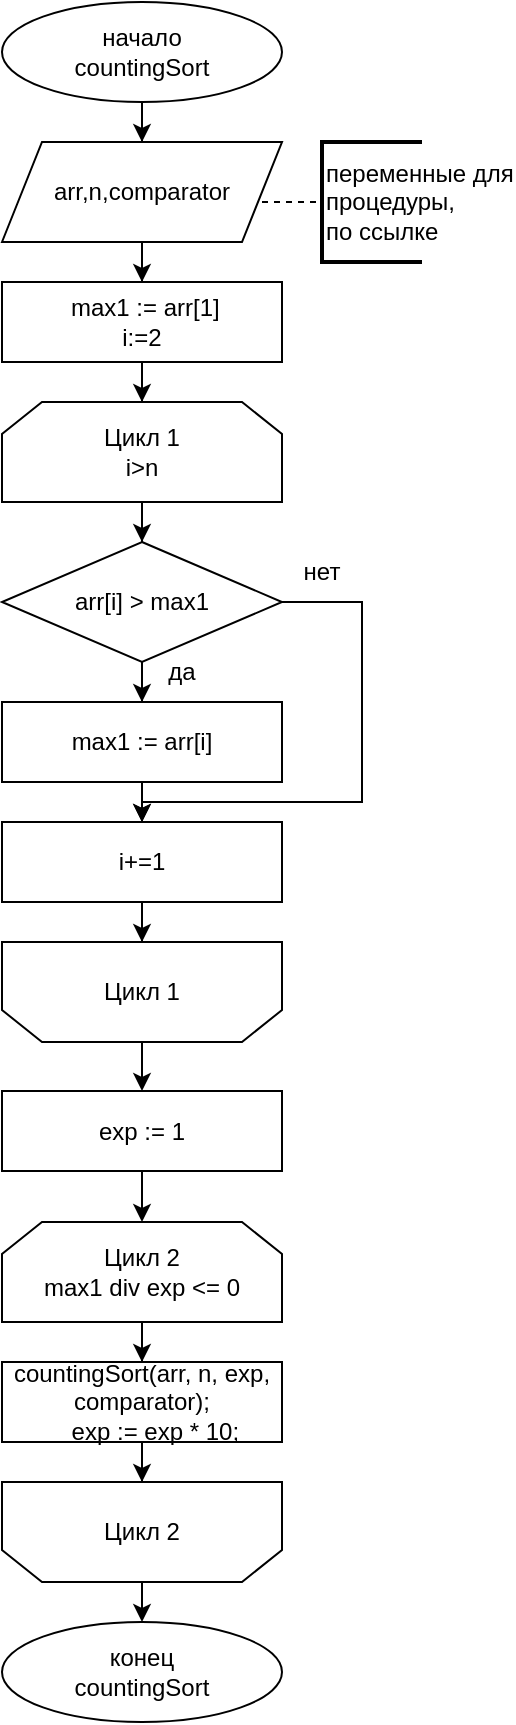 <mxfile version="25.0.3">
  <diagram name="Страница — 1" id="jgrxI2mOvpPz9Kl4fAN6">
    <mxGraphModel dx="1290" dy="575" grid="1" gridSize="10" guides="1" tooltips="1" connect="1" arrows="1" fold="1" page="1" pageScale="1" pageWidth="827" pageHeight="1169" math="0" shadow="0">
      <root>
        <mxCell id="0" />
        <mxCell id="1" parent="0" />
        <mxCell id="Kvuu8C_adr246IMBF3fn-1" style="edgeStyle=orthogonalEdgeStyle;rounded=0;orthogonalLoop=1;jettySize=auto;html=1;" edge="1" parent="1" source="Kvuu8C_adr246IMBF3fn-2" target="Kvuu8C_adr246IMBF3fn-4">
          <mxGeometry relative="1" as="geometry">
            <mxPoint x="130" y="80" as="targetPoint" />
          </mxGeometry>
        </mxCell>
        <mxCell id="Kvuu8C_adr246IMBF3fn-2" value="начало&lt;div&gt;countingSort&lt;/div&gt;" style="ellipse;whiteSpace=wrap;html=1;" vertex="1" parent="1">
          <mxGeometry x="60" width="140" height="50" as="geometry" />
        </mxCell>
        <mxCell id="Kvuu8C_adr246IMBF3fn-3" style="edgeStyle=orthogonalEdgeStyle;rounded=0;orthogonalLoop=1;jettySize=auto;html=1;" edge="1" parent="1" source="Kvuu8C_adr246IMBF3fn-4" target="Kvuu8C_adr246IMBF3fn-7">
          <mxGeometry relative="1" as="geometry">
            <mxPoint x="130" y="140" as="targetPoint" />
          </mxGeometry>
        </mxCell>
        <mxCell id="Kvuu8C_adr246IMBF3fn-4" value="arr,n,comparator" style="shape=parallelogram;perimeter=parallelogramPerimeter;whiteSpace=wrap;html=1;fixedSize=1;" vertex="1" parent="1">
          <mxGeometry x="60" y="70" width="140" height="50" as="geometry" />
        </mxCell>
        <mxCell id="Kvuu8C_adr246IMBF3fn-5" value="" style="endArrow=none;dashed=1;html=1;rounded=0;" edge="1" parent="1" target="Kvuu8C_adr246IMBF3fn-6">
          <mxGeometry width="50" height="50" relative="1" as="geometry">
            <mxPoint x="190" y="100" as="sourcePoint" />
            <mxPoint x="260" y="100" as="targetPoint" />
          </mxGeometry>
        </mxCell>
        <mxCell id="Kvuu8C_adr246IMBF3fn-6" value="переменные для&lt;div&gt;процедуры,&lt;/div&gt;&lt;div&gt;по ссылке&lt;/div&gt;" style="strokeWidth=2;html=1;shape=mxgraph.flowchart.annotation_1;align=left;pointerEvents=1;" vertex="1" parent="1">
          <mxGeometry x="220" y="70" width="50" height="60" as="geometry" />
        </mxCell>
        <mxCell id="Kvuu8C_adr246IMBF3fn-8" style="edgeStyle=orthogonalEdgeStyle;rounded=0;orthogonalLoop=1;jettySize=auto;html=1;" edge="1" parent="1" source="Kvuu8C_adr246IMBF3fn-7" target="Kvuu8C_adr246IMBF3fn-9">
          <mxGeometry relative="1" as="geometry">
            <mxPoint x="130" y="200" as="targetPoint" />
          </mxGeometry>
        </mxCell>
        <mxCell id="Kvuu8C_adr246IMBF3fn-7" value="&amp;nbsp;max1 := arr[1]&lt;div&gt;i:=2&lt;/div&gt;" style="rounded=0;whiteSpace=wrap;html=1;" vertex="1" parent="1">
          <mxGeometry x="60" y="140" width="140" height="40" as="geometry" />
        </mxCell>
        <mxCell id="Kvuu8C_adr246IMBF3fn-10" style="edgeStyle=orthogonalEdgeStyle;rounded=0;orthogonalLoop=1;jettySize=auto;html=1;" edge="1" parent="1" source="Kvuu8C_adr246IMBF3fn-9" target="Kvuu8C_adr246IMBF3fn-11">
          <mxGeometry relative="1" as="geometry">
            <mxPoint x="130" y="270" as="targetPoint" />
          </mxGeometry>
        </mxCell>
        <mxCell id="Kvuu8C_adr246IMBF3fn-9" value="Цикл 1&lt;div&gt;i&amp;gt;n&lt;/div&gt;" style="shape=loopLimit;whiteSpace=wrap;html=1;" vertex="1" parent="1">
          <mxGeometry x="60" y="200" width="140" height="50" as="geometry" />
        </mxCell>
        <mxCell id="Kvuu8C_adr246IMBF3fn-12" style="edgeStyle=orthogonalEdgeStyle;rounded=0;orthogonalLoop=1;jettySize=auto;html=1;" edge="1" parent="1" source="Kvuu8C_adr246IMBF3fn-11" target="Kvuu8C_adr246IMBF3fn-13">
          <mxGeometry relative="1" as="geometry">
            <mxPoint x="130" y="350" as="targetPoint" />
          </mxGeometry>
        </mxCell>
        <mxCell id="Kvuu8C_adr246IMBF3fn-16" style="edgeStyle=orthogonalEdgeStyle;rounded=0;orthogonalLoop=1;jettySize=auto;html=1;exitX=1;exitY=0.5;exitDx=0;exitDy=0;entryX=0.5;entryY=0;entryDx=0;entryDy=0;" edge="1" parent="1" source="Kvuu8C_adr246IMBF3fn-11" target="Kvuu8C_adr246IMBF3fn-15">
          <mxGeometry relative="1" as="geometry">
            <Array as="points">
              <mxPoint x="240" y="300" />
              <mxPoint x="240" y="400" />
              <mxPoint x="130" y="400" />
            </Array>
          </mxGeometry>
        </mxCell>
        <mxCell id="Kvuu8C_adr246IMBF3fn-11" value="arr[i] &amp;gt; max1" style="rhombus;whiteSpace=wrap;html=1;" vertex="1" parent="1">
          <mxGeometry x="60" y="270" width="140" height="60" as="geometry" />
        </mxCell>
        <mxCell id="Kvuu8C_adr246IMBF3fn-14" style="edgeStyle=orthogonalEdgeStyle;rounded=0;orthogonalLoop=1;jettySize=auto;html=1;" edge="1" parent="1" source="Kvuu8C_adr246IMBF3fn-13" target="Kvuu8C_adr246IMBF3fn-15">
          <mxGeometry relative="1" as="geometry">
            <mxPoint x="130" y="420" as="targetPoint" />
          </mxGeometry>
        </mxCell>
        <mxCell id="Kvuu8C_adr246IMBF3fn-13" value="max1 := arr[i]" style="rounded=0;whiteSpace=wrap;html=1;" vertex="1" parent="1">
          <mxGeometry x="60" y="350" width="140" height="40" as="geometry" />
        </mxCell>
        <mxCell id="Kvuu8C_adr246IMBF3fn-19" style="edgeStyle=orthogonalEdgeStyle;rounded=0;orthogonalLoop=1;jettySize=auto;html=1;" edge="1" parent="1" source="Kvuu8C_adr246IMBF3fn-15" target="Kvuu8C_adr246IMBF3fn-20">
          <mxGeometry relative="1" as="geometry">
            <mxPoint x="130" y="470" as="targetPoint" />
          </mxGeometry>
        </mxCell>
        <mxCell id="Kvuu8C_adr246IMBF3fn-15" value="i+=1" style="rounded=0;whiteSpace=wrap;html=1;" vertex="1" parent="1">
          <mxGeometry x="60" y="410" width="140" height="40" as="geometry" />
        </mxCell>
        <mxCell id="Kvuu8C_adr246IMBF3fn-17" value="нет" style="text;html=1;align=center;verticalAlign=middle;whiteSpace=wrap;rounded=0;" vertex="1" parent="1">
          <mxGeometry x="190" y="270" width="60" height="30" as="geometry" />
        </mxCell>
        <mxCell id="Kvuu8C_adr246IMBF3fn-18" value="да" style="text;html=1;align=center;verticalAlign=middle;whiteSpace=wrap;rounded=0;" vertex="1" parent="1">
          <mxGeometry x="120" y="320" width="60" height="30" as="geometry" />
        </mxCell>
        <mxCell id="Kvuu8C_adr246IMBF3fn-21" style="edgeStyle=orthogonalEdgeStyle;rounded=0;orthogonalLoop=1;jettySize=auto;html=1;" edge="1" parent="1" source="Kvuu8C_adr246IMBF3fn-20" target="Kvuu8C_adr246IMBF3fn-22">
          <mxGeometry relative="1" as="geometry">
            <mxPoint x="130" y="540" as="targetPoint" />
          </mxGeometry>
        </mxCell>
        <mxCell id="Kvuu8C_adr246IMBF3fn-20" value="Цикл 1" style="shape=loopLimit;whiteSpace=wrap;html=1;direction=west;" vertex="1" parent="1">
          <mxGeometry x="60" y="470" width="140" height="50" as="geometry" />
        </mxCell>
        <mxCell id="Kvuu8C_adr246IMBF3fn-23" style="edgeStyle=orthogonalEdgeStyle;rounded=0;orthogonalLoop=1;jettySize=auto;html=1;" edge="1" parent="1" source="Kvuu8C_adr246IMBF3fn-22" target="Kvuu8C_adr246IMBF3fn-24">
          <mxGeometry relative="1" as="geometry">
            <mxPoint x="130" y="610" as="targetPoint" />
          </mxGeometry>
        </mxCell>
        <mxCell id="Kvuu8C_adr246IMBF3fn-22" value="exp := 1" style="rounded=0;whiteSpace=wrap;html=1;" vertex="1" parent="1">
          <mxGeometry x="60" y="544.5" width="140" height="40" as="geometry" />
        </mxCell>
        <mxCell id="Kvuu8C_adr246IMBF3fn-25" style="edgeStyle=orthogonalEdgeStyle;rounded=0;orthogonalLoop=1;jettySize=auto;html=1;" edge="1" parent="1" source="Kvuu8C_adr246IMBF3fn-24" target="Kvuu8C_adr246IMBF3fn-26">
          <mxGeometry relative="1" as="geometry">
            <mxPoint x="130" y="680" as="targetPoint" />
          </mxGeometry>
        </mxCell>
        <mxCell id="Kvuu8C_adr246IMBF3fn-24" value="Цикл 2&lt;div&gt;max1 div exp &amp;lt;= 0&lt;/div&gt;" style="shape=loopLimit;whiteSpace=wrap;html=1;" vertex="1" parent="1">
          <mxGeometry x="60" y="610" width="140" height="50" as="geometry" />
        </mxCell>
        <mxCell id="Kvuu8C_adr246IMBF3fn-27" style="edgeStyle=orthogonalEdgeStyle;rounded=0;orthogonalLoop=1;jettySize=auto;html=1;" edge="1" parent="1" source="Kvuu8C_adr246IMBF3fn-26" target="Kvuu8C_adr246IMBF3fn-28">
          <mxGeometry relative="1" as="geometry">
            <mxPoint x="130" y="740" as="targetPoint" />
          </mxGeometry>
        </mxCell>
        <mxCell id="Kvuu8C_adr246IMBF3fn-26" value="&lt;div&gt;countingSort(arr, n, exp, comparator);&lt;/div&gt;&lt;div&gt;&amp;nbsp; &amp;nbsp; exp := exp * 10;&lt;/div&gt;" style="rounded=0;whiteSpace=wrap;html=1;" vertex="1" parent="1">
          <mxGeometry x="60" y="680" width="140" height="40" as="geometry" />
        </mxCell>
        <mxCell id="Kvuu8C_adr246IMBF3fn-29" style="edgeStyle=orthogonalEdgeStyle;rounded=0;orthogonalLoop=1;jettySize=auto;html=1;" edge="1" parent="1" source="Kvuu8C_adr246IMBF3fn-28">
          <mxGeometry relative="1" as="geometry">
            <mxPoint x="130" y="810" as="targetPoint" />
          </mxGeometry>
        </mxCell>
        <mxCell id="Kvuu8C_adr246IMBF3fn-28" value="Цикл 2" style="shape=loopLimit;whiteSpace=wrap;html=1;direction=west;" vertex="1" parent="1">
          <mxGeometry x="60" y="740" width="140" height="50" as="geometry" />
        </mxCell>
        <mxCell id="Kvuu8C_adr246IMBF3fn-30" value="конец&lt;br&gt;&lt;div&gt;countingSort&lt;/div&gt;" style="ellipse;whiteSpace=wrap;html=1;" vertex="1" parent="1">
          <mxGeometry x="60" y="810" width="140" height="50" as="geometry" />
        </mxCell>
      </root>
    </mxGraphModel>
  </diagram>
</mxfile>

